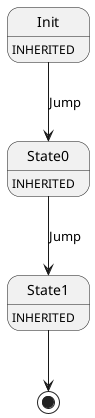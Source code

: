 @startuml
Init : INHERITED
Init --> State0 : Jump
State0 : INHERITED
State0 --> State1 : Jump
State1 : INHERITED
State1 --> [*]
@enduml
